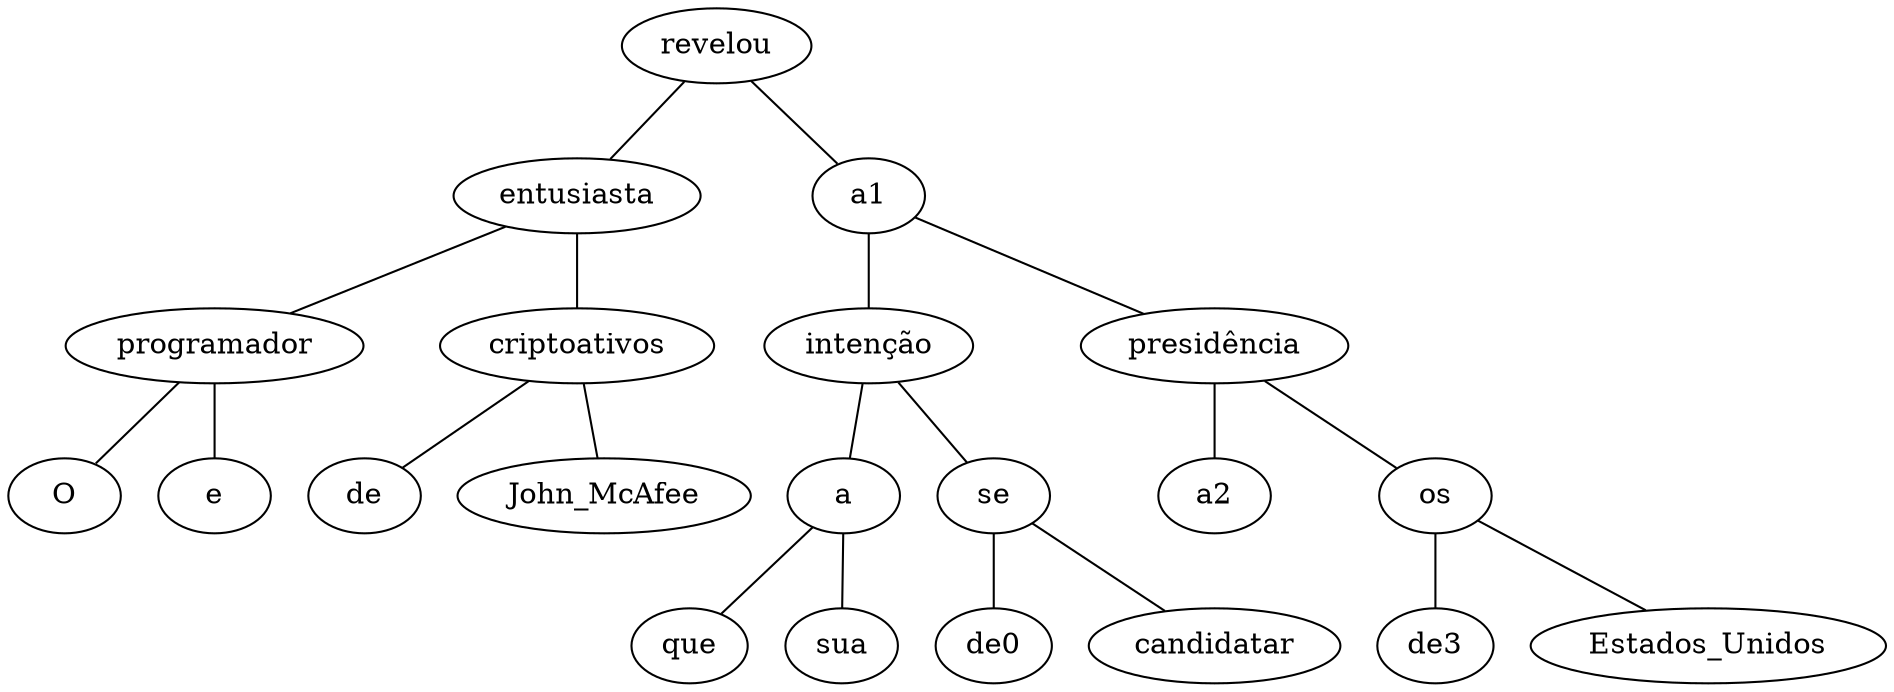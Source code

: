 graph mygraph {
revelou -- entusiasta
revelou -- a1
entusiasta -- programador
entusiasta -- criptoativos
programador -- O
programador -- e
criptoativos -- de
criptoativos -- John_McAfee
a1 -- intenção
a1 -- presidência
intenção -- a
intenção -- se
a -- que
a -- sua
se -- de0
se -- candidatar
presidência -- a2
presidência -- os
os -- de3
os -- Estados_Unidos
}
